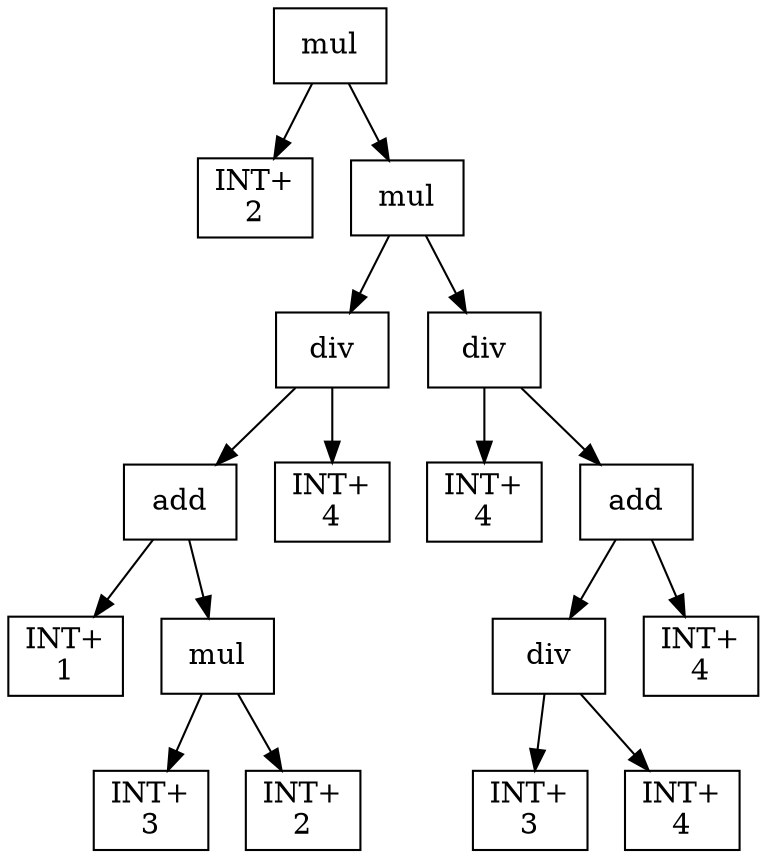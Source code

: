 digraph expr {
  node [shape=box];
  n1 [label="mul"];
  n2 [label="INT+\n2"];
  n3 [label="mul"];
  n4 [label="div"];
  n5 [label="add"];
  n6 [label="INT+\n1"];
  n7 [label="mul"];
  n8 [label="INT+\n3"];
  n9 [label="INT+\n2"];
  n7 -> n8;
  n7 -> n9;
  n5 -> n6;
  n5 -> n7;
  n10 [label="INT+\n4"];
  n4 -> n5;
  n4 -> n10;
  n11 [label="div"];
  n12 [label="INT+\n4"];
  n13 [label="add"];
  n14 [label="div"];
  n15 [label="INT+\n3"];
  n16 [label="INT+\n4"];
  n14 -> n15;
  n14 -> n16;
  n17 [label="INT+\n4"];
  n13 -> n14;
  n13 -> n17;
  n11 -> n12;
  n11 -> n13;
  n3 -> n4;
  n3 -> n11;
  n1 -> n2;
  n1 -> n3;
}